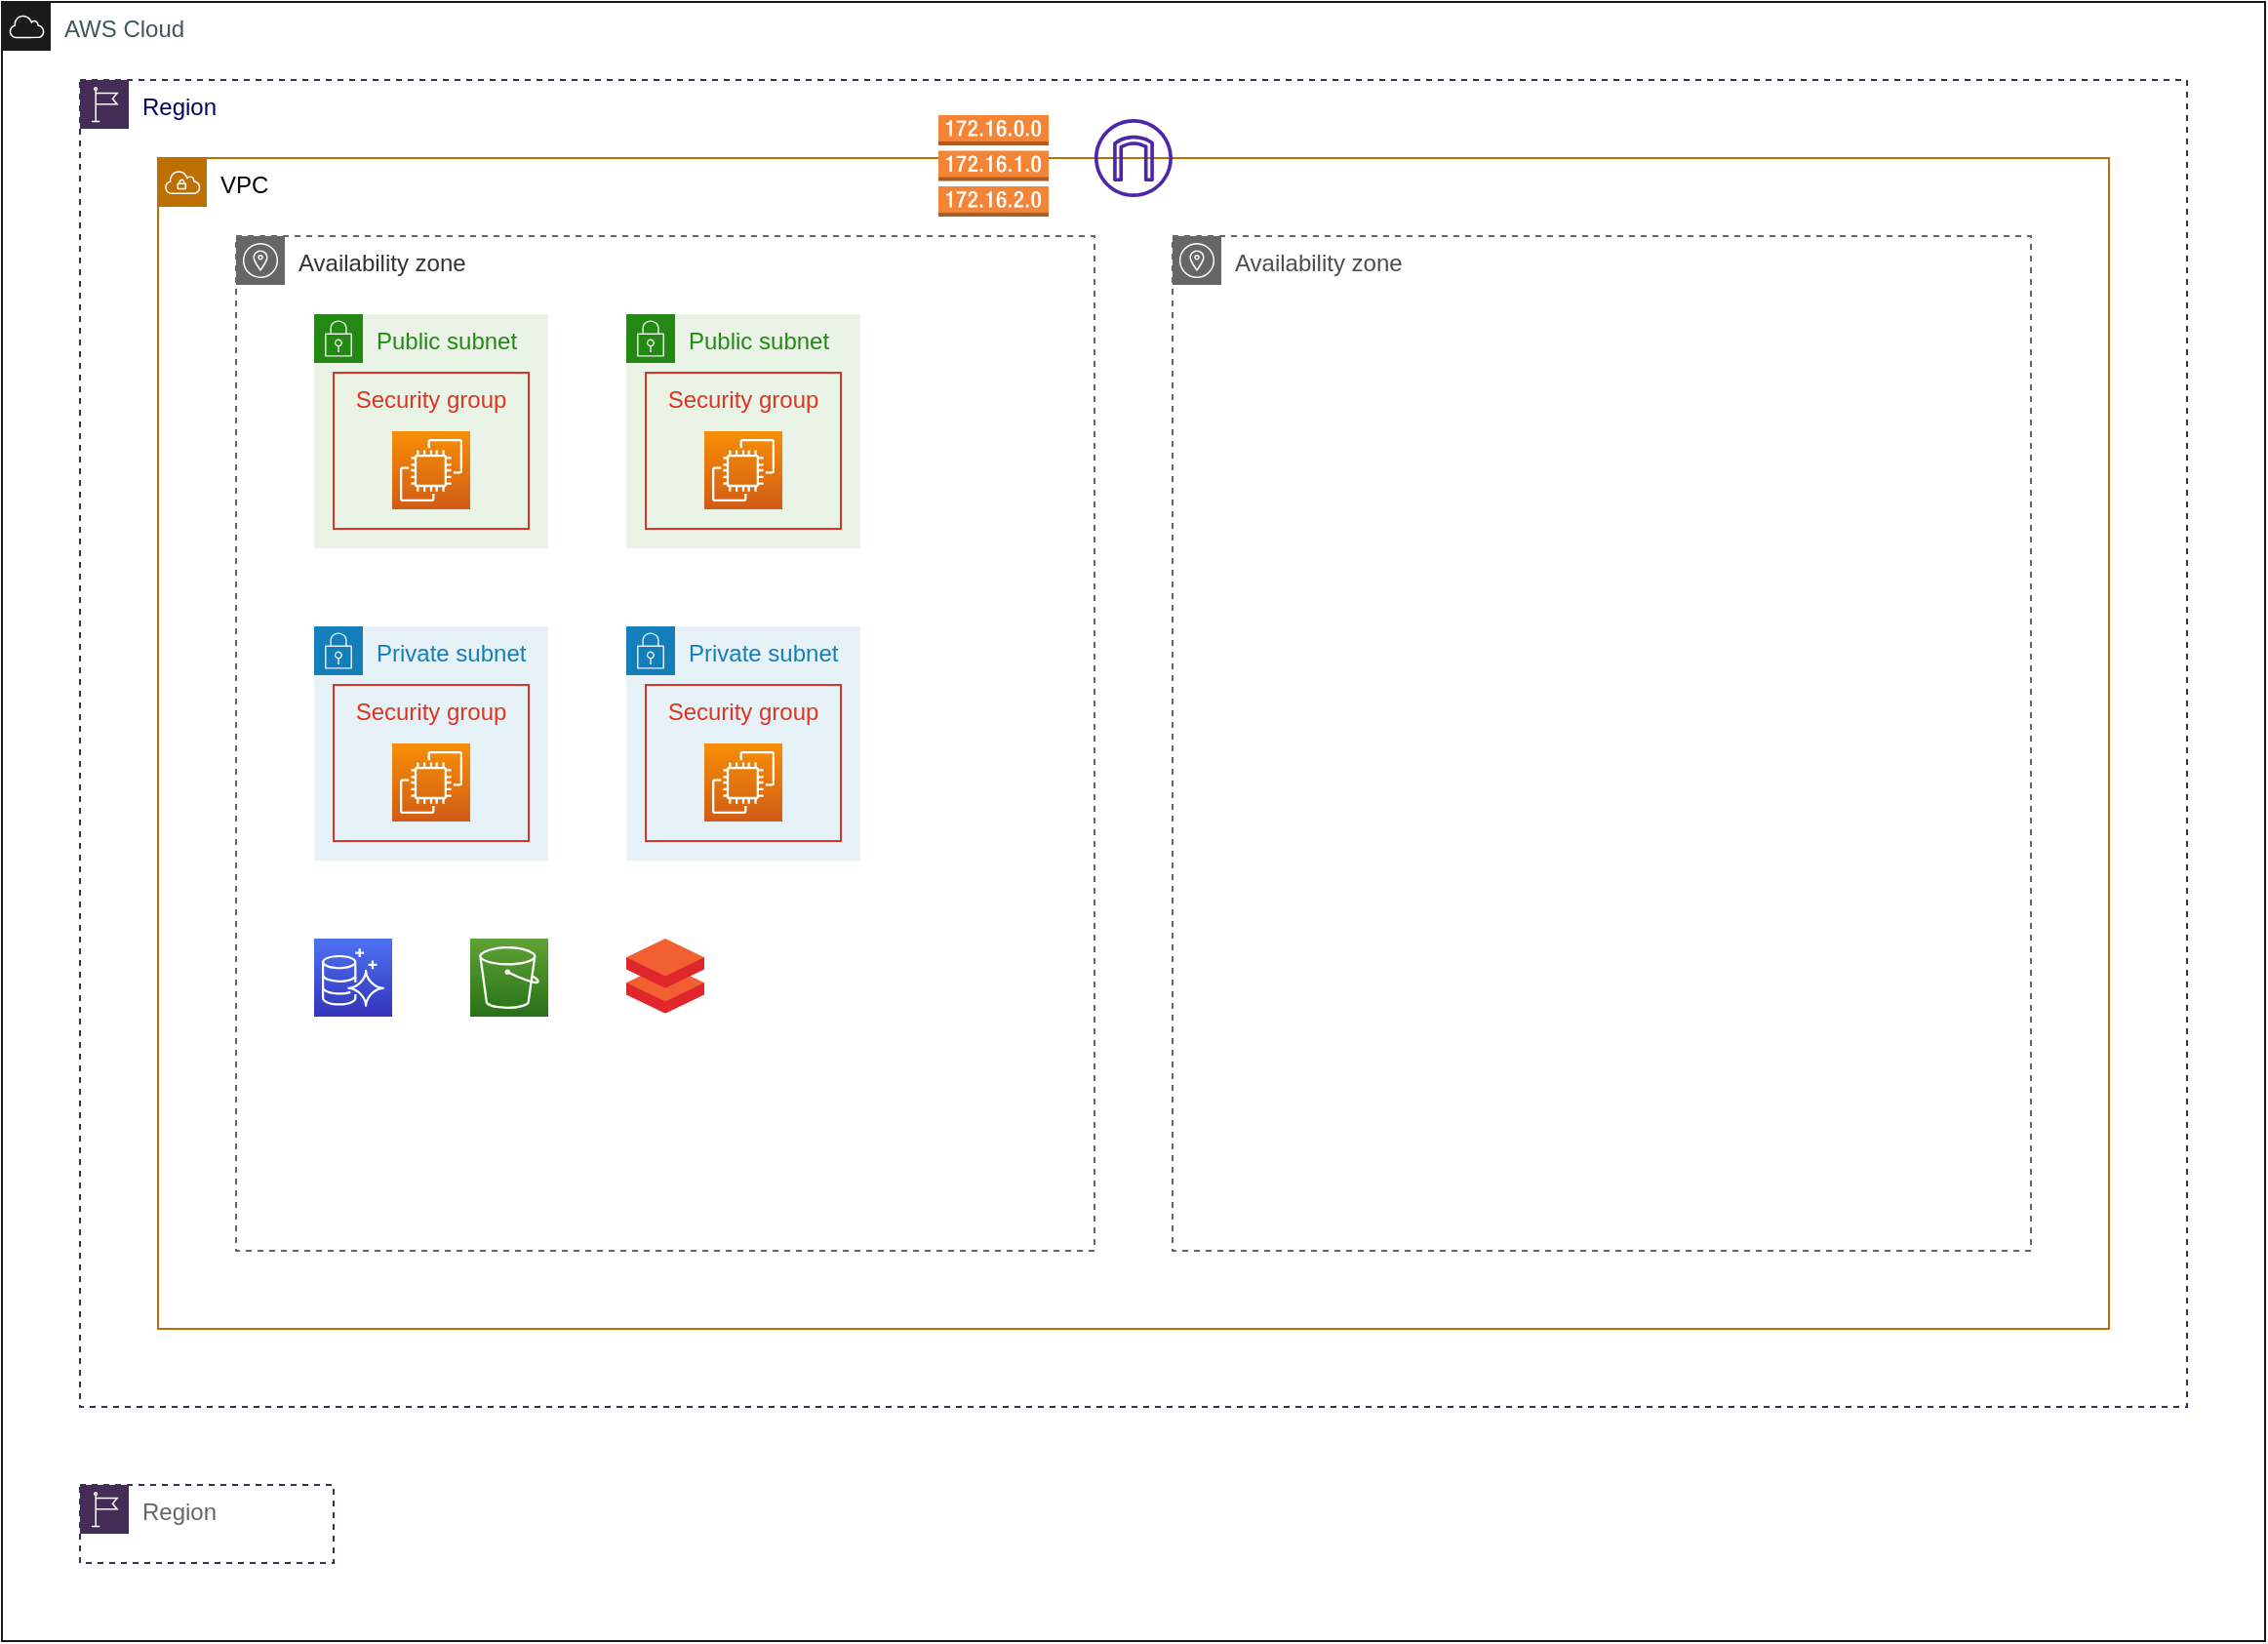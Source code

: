 <mxfile>
    <diagram id="bqZUNX8X8OufDrwkn51I" name="Page-1">
        <mxGraphModel dx="1772" dy="778" grid="1" gridSize="10" guides="1" tooltips="1" connect="1" arrows="1" fold="1" page="0" pageScale="1" pageWidth="827" pageHeight="1169" background="#ffffff" math="0" shadow="0">
            <root>
                <mxCell id="0"/>
                <mxCell id="1" value="cloud" style="locked=1;" parent="0"/>
                <mxCell id="8" value="&lt;font color=&quot;#3f585a&quot;&gt;AWS Cloud&lt;/font&gt;" style="sketch=0;outlineConnect=0;gradientColor=none;html=1;whiteSpace=wrap;fontSize=12;fontStyle=0;shape=mxgraph.aws4.group;grIcon=mxgraph.aws4.group_aws_cloud;strokeColor=#1A1A1A;fillColor=none;verticalAlign=top;align=left;spacingLeft=30;fontColor=#AAB7B8;dashed=0;" vertex="1" parent="1">
                    <mxGeometry x="-120" y="80" width="1160" height="840" as="geometry"/>
                </mxCell>
                <mxCell id="12" value="region" style="locked=1;" parent="0"/>
                <mxCell id="13" value="&lt;font color=&quot;#000066&quot;&gt;Region&lt;/font&gt;" style="sketch=0;outlineConnect=0;html=1;whiteSpace=wrap;fontSize=12;fontStyle=0;shape=mxgraph.aws4.group;grIcon=mxgraph.aws4.group_region;strokeColor=#432D57;fillColor=none;verticalAlign=top;align=left;spacingLeft=30;dashed=1;fontColor=#ffffff;" vertex="1" parent="12">
                    <mxGeometry x="-80" y="120" width="1080" height="680" as="geometry"/>
                </mxCell>
                <mxCell id="25" value="&lt;font color=&quot;#666666&quot;&gt;Region&lt;/font&gt;" style="sketch=0;outlineConnect=0;html=1;whiteSpace=wrap;fontSize=12;fontStyle=0;shape=mxgraph.aws4.group;grIcon=mxgraph.aws4.group_region;strokeColor=#432D57;fillColor=none;verticalAlign=top;align=left;spacingLeft=30;fontColor=#ffffff;dashed=1;" vertex="1" parent="12">
                    <mxGeometry x="-80" y="840" width="130" height="40" as="geometry"/>
                </mxCell>
                <mxCell id="4" value="vpc" style="locked=1;" parent="0"/>
                <mxCell id="15" value="VPC" style="sketch=0;outlineConnect=0;html=1;whiteSpace=wrap;fontSize=12;fontStyle=0;shape=mxgraph.aws4.group;grIcon=mxgraph.aws4.group_vpc;strokeColor=#BD7000;fillColor=none;verticalAlign=top;align=left;spacingLeft=30;fontColor=#000000;dashed=0;" vertex="1" parent="4">
                    <mxGeometry x="-40" y="160" width="1000" height="600" as="geometry"/>
                </mxCell>
                <mxCell id="5" value="az" style="locked=1;" parent="0"/>
                <mxCell id="18" value="&lt;font color=&quot;#333333&quot;&gt;Availability zone&lt;/font&gt;" style="sketch=0;outlineConnect=0;html=1;whiteSpace=wrap;fontSize=12;fontStyle=0;shape=mxgraph.aws4.group;grIcon=mxgraph.aws4.group_availability_zone;strokeColor=#666666;fillColor=none;verticalAlign=top;align=left;spacingLeft=30;fontColor=#ffffff;dashed=1;" vertex="1" parent="5">
                    <mxGeometry y="200" width="440" height="520" as="geometry"/>
                </mxCell>
                <mxCell id="27" value="&lt;font color=&quot;#4d4d4d&quot;&gt;Availability zone&lt;/font&gt;" style="sketch=0;outlineConnect=0;html=1;whiteSpace=wrap;fontSize=12;fontStyle=0;shape=mxgraph.aws4.group;grIcon=mxgraph.aws4.group_availability_zone;strokeColor=#666666;fillColor=none;verticalAlign=top;align=left;spacingLeft=30;fontColor=#ffffff;dashed=1;" vertex="1" parent="5">
                    <mxGeometry x="480" y="200" width="440" height="520" as="geometry"/>
                </mxCell>
                <mxCell id="21" value="subnet" style="locked=1;" parent="0"/>
                <mxCell id="31" value="Public subnet" style="points=[[0,0],[0.25,0],[0.5,0],[0.75,0],[1,0],[1,0.25],[1,0.5],[1,0.75],[1,1],[0.75,1],[0.5,1],[0.25,1],[0,1],[0,0.75],[0,0.5],[0,0.25]];outlineConnect=0;gradientColor=none;html=1;whiteSpace=wrap;fontSize=12;fontStyle=0;container=1;pointerEvents=0;collapsible=0;recursiveResize=0;shape=mxgraph.aws4.group;grIcon=mxgraph.aws4.group_security_group;grStroke=0;strokeColor=#248814;fillColor=#E9F3E6;verticalAlign=top;align=left;spacingLeft=30;fontColor=#248814;dashed=0;" vertex="1" parent="21">
                    <mxGeometry x="40" y="240" width="120" height="120" as="geometry"/>
                </mxCell>
                <mxCell id="41" value="Security group" style="fillColor=none;strokeColor=#DD3522;verticalAlign=top;fontStyle=0;fontColor=#DD3522;" vertex="1" parent="31">
                    <mxGeometry x="10" y="30" width="100" height="80" as="geometry"/>
                </mxCell>
                <mxCell id="46" value="" style="sketch=0;points=[[0,0,0],[0.25,0,0],[0.5,0,0],[0.75,0,0],[1,0,0],[0,1,0],[0.25,1,0],[0.5,1,0],[0.75,1,0],[1,1,0],[0,0.25,0],[0,0.5,0],[0,0.75,0],[1,0.25,0],[1,0.5,0],[1,0.75,0]];outlineConnect=0;fontColor=#232F3E;gradientColor=#F78E04;gradientDirection=north;fillColor=#D05C17;strokeColor=#ffffff;dashed=0;verticalLabelPosition=bottom;verticalAlign=top;align=center;html=1;fontSize=12;fontStyle=0;aspect=fixed;shape=mxgraph.aws4.resourceIcon;resIcon=mxgraph.aws4.ec2;" vertex="1" parent="31">
                    <mxGeometry x="40" y="60" width="40" height="40" as="geometry"/>
                </mxCell>
                <mxCell id="32" value="Private subnet" style="points=[[0,0],[0.25,0],[0.5,0],[0.75,0],[1,0],[1,0.25],[1,0.5],[1,0.75],[1,1],[0.75,1],[0.5,1],[0.25,1],[0,1],[0,0.75],[0,0.5],[0,0.25]];outlineConnect=0;gradientColor=none;html=1;whiteSpace=wrap;fontSize=12;fontStyle=0;container=1;pointerEvents=0;collapsible=0;recursiveResize=0;shape=mxgraph.aws4.group;grIcon=mxgraph.aws4.group_security_group;grStroke=0;strokeColor=#147EBA;fillColor=#E6F2F8;verticalAlign=top;align=left;spacingLeft=30;fontColor=#147EBA;dashed=0;" vertex="1" parent="21">
                    <mxGeometry x="40" y="400" width="120" height="120" as="geometry"/>
                </mxCell>
                <mxCell id="43" value="Security group" style="fillColor=none;strokeColor=#DD3522;verticalAlign=top;fontStyle=0;fontColor=#DD3522;" vertex="1" parent="32">
                    <mxGeometry x="10" y="30" width="100" height="80" as="geometry"/>
                </mxCell>
                <mxCell id="48" value="" style="sketch=0;points=[[0,0,0],[0.25,0,0],[0.5,0,0],[0.75,0,0],[1,0,0],[0,1,0],[0.25,1,0],[0.5,1,0],[0.75,1,0],[1,1,0],[0,0.25,0],[0,0.5,0],[0,0.75,0],[1,0.25,0],[1,0.5,0],[1,0.75,0]];outlineConnect=0;fontColor=#232F3E;gradientColor=#F78E04;gradientDirection=north;fillColor=#D05C17;strokeColor=#ffffff;dashed=0;verticalLabelPosition=bottom;verticalAlign=top;align=center;html=1;fontSize=12;fontStyle=0;aspect=fixed;shape=mxgraph.aws4.resourceIcon;resIcon=mxgraph.aws4.ec2;" vertex="1" parent="32">
                    <mxGeometry x="40" y="60" width="40" height="40" as="geometry"/>
                </mxCell>
                <mxCell id="33" value="Private subnet" style="points=[[0,0],[0.25,0],[0.5,0],[0.75,0],[1,0],[1,0.25],[1,0.5],[1,0.75],[1,1],[0.75,1],[0.5,1],[0.25,1],[0,1],[0,0.75],[0,0.5],[0,0.25]];outlineConnect=0;gradientColor=none;html=1;whiteSpace=wrap;fontSize=12;fontStyle=0;container=1;pointerEvents=0;collapsible=0;recursiveResize=0;shape=mxgraph.aws4.group;grIcon=mxgraph.aws4.group_security_group;grStroke=0;strokeColor=#147EBA;fillColor=#E6F2F8;verticalAlign=top;align=left;spacingLeft=30;fontColor=#147EBA;dashed=0;" vertex="1" parent="21">
                    <mxGeometry x="200" y="400" width="120" height="120" as="geometry"/>
                </mxCell>
                <mxCell id="44" value="Security group" style="fillColor=none;strokeColor=#DD3522;verticalAlign=top;fontStyle=0;fontColor=#DD3522;" vertex="1" parent="33">
                    <mxGeometry x="10" y="30" width="100" height="80" as="geometry"/>
                </mxCell>
                <mxCell id="49" value="" style="sketch=0;points=[[0,0,0],[0.25,0,0],[0.5,0,0],[0.75,0,0],[1,0,0],[0,1,0],[0.25,1,0],[0.5,1,0],[0.75,1,0],[1,1,0],[0,0.25,0],[0,0.5,0],[0,0.75,0],[1,0.25,0],[1,0.5,0],[1,0.75,0]];outlineConnect=0;fontColor=#232F3E;gradientColor=#F78E04;gradientDirection=north;fillColor=#D05C17;strokeColor=#ffffff;dashed=0;verticalLabelPosition=bottom;verticalAlign=top;align=center;html=1;fontSize=12;fontStyle=0;aspect=fixed;shape=mxgraph.aws4.resourceIcon;resIcon=mxgraph.aws4.ec2;" vertex="1" parent="33">
                    <mxGeometry x="40" y="60" width="40" height="40" as="geometry"/>
                </mxCell>
                <mxCell id="34" value="Public subnet" style="points=[[0,0],[0.25,0],[0.5,0],[0.75,0],[1,0],[1,0.25],[1,0.5],[1,0.75],[1,1],[0.75,1],[0.5,1],[0.25,1],[0,1],[0,0.75],[0,0.5],[0,0.25]];outlineConnect=0;gradientColor=none;html=1;whiteSpace=wrap;fontSize=12;fontStyle=0;container=1;pointerEvents=0;collapsible=0;recursiveResize=0;shape=mxgraph.aws4.group;grIcon=mxgraph.aws4.group_security_group;grStroke=0;strokeColor=#248814;fillColor=#E9F3E6;verticalAlign=top;align=left;spacingLeft=30;fontColor=#248814;dashed=0;" vertex="1" parent="21">
                    <mxGeometry x="200" y="240" width="120" height="120" as="geometry"/>
                </mxCell>
                <mxCell id="42" value="Security group" style="fillColor=none;strokeColor=#DD3522;verticalAlign=top;fontStyle=0;fontColor=#DD3522;" vertex="1" parent="34">
                    <mxGeometry x="10" y="30" width="100" height="80" as="geometry"/>
                </mxCell>
                <mxCell id="47" value="" style="sketch=0;points=[[0,0,0],[0.25,0,0],[0.5,0,0],[0.75,0,0],[1,0,0],[0,1,0],[0.25,1,0],[0.5,1,0],[0.75,1,0],[1,1,0],[0,0.25,0],[0,0.5,0],[0,0.75,0],[1,0.25,0],[1,0.5,0],[1,0.75,0]];outlineConnect=0;fontColor=#232F3E;gradientColor=#F78E04;gradientDirection=north;fillColor=#D05C17;strokeColor=#ffffff;dashed=0;verticalLabelPosition=bottom;verticalAlign=top;align=center;html=1;fontSize=12;fontStyle=0;aspect=fixed;shape=mxgraph.aws4.resourceIcon;resIcon=mxgraph.aws4.ec2;" vertex="1" parent="34">
                    <mxGeometry x="40" y="60" width="40" height="40" as="geometry"/>
                </mxCell>
                <mxCell id="6" value="network resources" style="locked=1;" parent="0"/>
                <mxCell id="35" value="" style="sketch=0;outlineConnect=0;fontColor=#232F3E;gradientColor=none;fillColor=#4D27AA;strokeColor=none;dashed=0;verticalLabelPosition=bottom;verticalAlign=top;align=center;html=1;fontSize=12;fontStyle=0;aspect=fixed;pointerEvents=1;shape=mxgraph.aws4.internet_gateway;" vertex="1" parent="6">
                    <mxGeometry x="440" y="140" width="40" height="40" as="geometry"/>
                </mxCell>
                <mxCell id="36" value="" style="outlineConnect=0;dashed=0;verticalLabelPosition=bottom;verticalAlign=top;align=center;html=1;shape=mxgraph.aws3.route_table;fillColor=#F58536;gradientColor=none;strokeColor=#666666;fontColor=#666666;" vertex="1" parent="6">
                    <mxGeometry x="360" y="138" width="56.53" height="52" as="geometry"/>
                </mxCell>
                <mxCell id="7" value="compute" style="locked=1;" parent="0"/>
                <mxCell id="53" value="" style="sketch=0;aspect=fixed;html=1;points=[];align=center;image;fontSize=12;image=img/lib/mscae/Databricks.svg;strokeColor=#666666;fontColor=#666666;fillColor=none;" vertex="1" parent="7">
                    <mxGeometry x="200" y="560" width="40" height="38.4" as="geometry"/>
                </mxCell>
                <mxCell id="50" value="storage" style="" parent="0"/>
                <mxCell id="51" value="" style="sketch=0;points=[[0,0,0],[0.25,0,0],[0.5,0,0],[0.75,0,0],[1,0,0],[0,1,0],[0.25,1,0],[0.5,1,0],[0.75,1,0],[1,1,0],[0,0.25,0],[0,0.5,0],[0,0.75,0],[1,0.25,0],[1,0.5,0],[1,0.75,0]];outlineConnect=0;fontColor=#232F3E;gradientColor=#4D72F3;gradientDirection=north;fillColor=#3334B9;strokeColor=#ffffff;dashed=0;verticalLabelPosition=bottom;verticalAlign=top;align=center;html=1;fontSize=12;fontStyle=0;aspect=fixed;shape=mxgraph.aws4.resourceIcon;resIcon=mxgraph.aws4.aurora;" vertex="1" parent="50">
                    <mxGeometry x="40" y="560" width="40" height="40" as="geometry"/>
                </mxCell>
                <mxCell id="52" value="" style="sketch=0;points=[[0,0,0],[0.25,0,0],[0.5,0,0],[0.75,0,0],[1,0,0],[0,1,0],[0.25,1,0],[0.5,1,0],[0.75,1,0],[1,1,0],[0,0.25,0],[0,0.5,0],[0,0.75,0],[1,0.25,0],[1,0.5,0],[1,0.75,0]];outlineConnect=0;fontColor=#232F3E;gradientColor=#60A337;gradientDirection=north;fillColor=#277116;strokeColor=#ffffff;dashed=0;verticalLabelPosition=bottom;verticalAlign=top;align=center;html=1;fontSize=12;fontStyle=0;aspect=fixed;shape=mxgraph.aws4.resourceIcon;resIcon=mxgraph.aws4.s3;" vertex="1" parent="50">
                    <mxGeometry x="120" y="560" width="40" height="40" as="geometry"/>
                </mxCell>
            </root>
        </mxGraphModel>
    </diagram>
</mxfile>